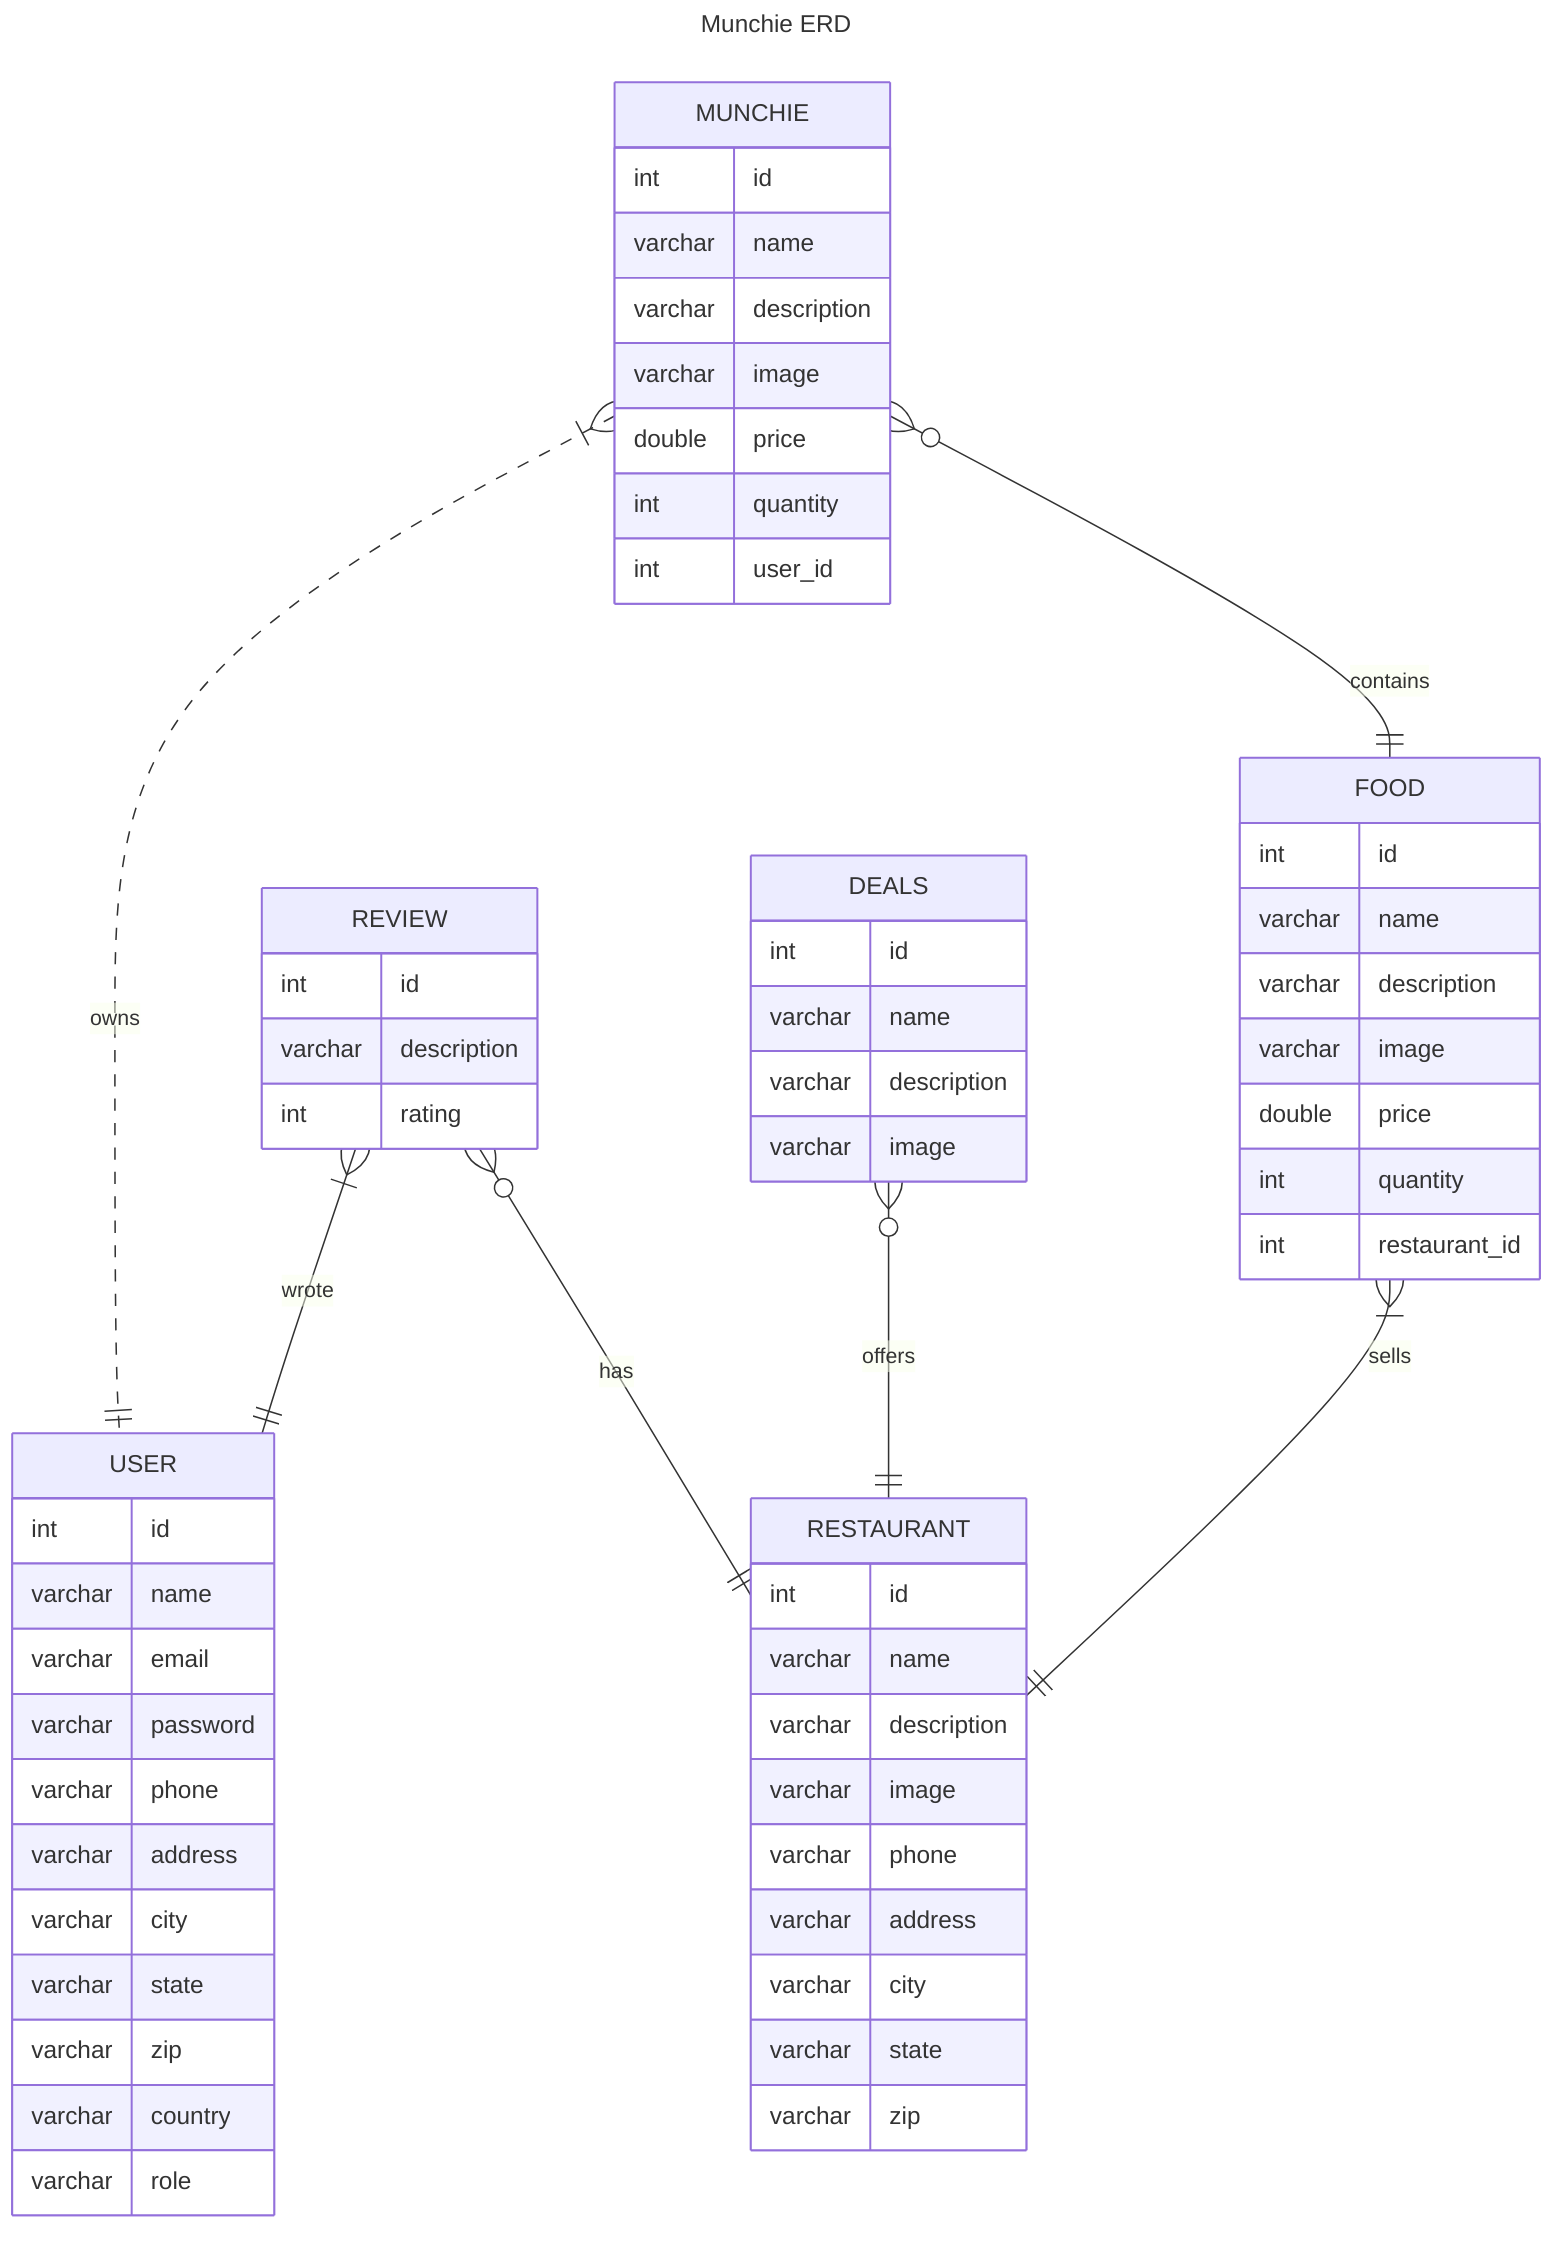 ---
title: Munchie ERD
---

erDiagram
    USER {
        int id
        varchar name
        varchar email
        varchar password
        varchar phone
        varchar address
        varchar city
        varchar state
        varchar zip
        varchar country
        varchar role
    }
    MUNCHIE {
        int id
        varchar name
        varchar description
        varchar image
        double price
        int quantity
        int user_id
    }
    RESTAURANT{
        int id
        varchar name
        varchar description
        varchar image
        varchar phone
        varchar address
        varchar city
        varchar state
        varchar zip
    }
    FOOD {
        int id
        varchar name
        varchar description
        varchar image
        double price
        int quantity
        int restaurant_id
    }
    DEALS {
        int id
        varchar name
        varchar description
        varchar image
    }
    REVIEW {
        int id
        varchar description
        int rating
    }
    
    REVIEW }o--|| RESTAURANT : "has"
    DEALS }o--|| RESTAURANT : "offers"
    FOOD }|--|| RESTAURANT : "sells"
    MUNCHIE }|..|| USER : "owns"
    REVIEW }|--|| USER : "wrote"
    MUNCHIE }o--|| FOOD : "contains"